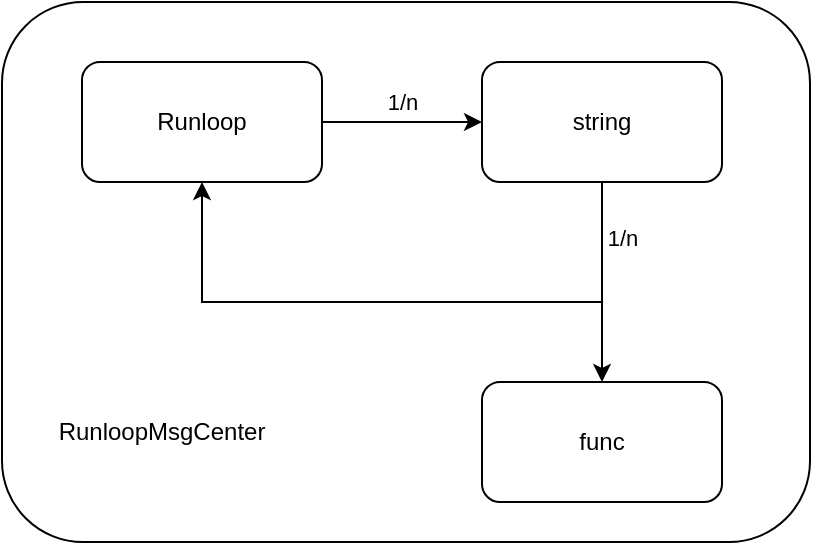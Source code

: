 <mxfile version="20.1.1" type="github">
  <diagram id="fi-OBeDVoVyC95V5E4uT" name="Page-1">
    <mxGraphModel dx="642" dy="294" grid="1" gridSize="10" guides="1" tooltips="1" connect="1" arrows="1" fold="1" page="1" pageScale="1" pageWidth="827" pageHeight="1169" math="0" shadow="0">
      <root>
        <mxCell id="0" />
        <mxCell id="1" parent="0" />
        <mxCell id="0UfKBpmWMLKohGauaPTg-11" value="" style="rounded=1;whiteSpace=wrap;html=1;" vertex="1" parent="1">
          <mxGeometry x="230" y="100" width="404" height="270" as="geometry" />
        </mxCell>
        <mxCell id="0UfKBpmWMLKohGauaPTg-3" value="" style="edgeStyle=orthogonalEdgeStyle;rounded=0;orthogonalLoop=1;jettySize=auto;html=1;" edge="1" parent="1" source="0UfKBpmWMLKohGauaPTg-1" target="0UfKBpmWMLKohGauaPTg-2">
          <mxGeometry relative="1" as="geometry" />
        </mxCell>
        <mxCell id="0UfKBpmWMLKohGauaPTg-10" value="1/n" style="edgeLabel;html=1;align=center;verticalAlign=middle;resizable=0;points=[];" vertex="1" connectable="0" parent="0UfKBpmWMLKohGauaPTg-3">
          <mxGeometry y="-1" relative="1" as="geometry">
            <mxPoint y="-11" as="offset" />
          </mxGeometry>
        </mxCell>
        <mxCell id="0UfKBpmWMLKohGauaPTg-1" value="Runloop" style="rounded=1;whiteSpace=wrap;html=1;" vertex="1" parent="1">
          <mxGeometry x="270" y="130" width="120" height="60" as="geometry" />
        </mxCell>
        <mxCell id="0UfKBpmWMLKohGauaPTg-7" value="" style="edgeStyle=orthogonalEdgeStyle;rounded=0;orthogonalLoop=1;jettySize=auto;html=1;" edge="1" parent="1" source="0UfKBpmWMLKohGauaPTg-2" target="0UfKBpmWMLKohGauaPTg-6">
          <mxGeometry relative="1" as="geometry" />
        </mxCell>
        <mxCell id="0UfKBpmWMLKohGauaPTg-8" style="edgeStyle=orthogonalEdgeStyle;rounded=0;orthogonalLoop=1;jettySize=auto;html=1;entryX=0.5;entryY=1;entryDx=0;entryDy=0;" edge="1" parent="1" source="0UfKBpmWMLKohGauaPTg-2" target="0UfKBpmWMLKohGauaPTg-1">
          <mxGeometry relative="1" as="geometry">
            <Array as="points">
              <mxPoint x="530" y="250" />
              <mxPoint x="330" y="250" />
            </Array>
          </mxGeometry>
        </mxCell>
        <mxCell id="0UfKBpmWMLKohGauaPTg-9" value="1/n" style="edgeLabel;html=1;align=center;verticalAlign=middle;resizable=0;points=[];" vertex="1" connectable="0" parent="0UfKBpmWMLKohGauaPTg-8">
          <mxGeometry x="-0.827" y="1" relative="1" as="geometry">
            <mxPoint x="9" as="offset" />
          </mxGeometry>
        </mxCell>
        <mxCell id="0UfKBpmWMLKohGauaPTg-2" value="string" style="rounded=1;whiteSpace=wrap;html=1;" vertex="1" parent="1">
          <mxGeometry x="470" y="130" width="120" height="60" as="geometry" />
        </mxCell>
        <mxCell id="0UfKBpmWMLKohGauaPTg-6" value="func" style="rounded=1;whiteSpace=wrap;html=1;" vertex="1" parent="1">
          <mxGeometry x="470" y="290" width="120" height="60" as="geometry" />
        </mxCell>
        <mxCell id="0UfKBpmWMLKohGauaPTg-12" value="RunloopMsgCenter" style="text;html=1;strokeColor=none;fillColor=none;align=center;verticalAlign=middle;whiteSpace=wrap;rounded=0;" vertex="1" parent="1">
          <mxGeometry x="280" y="300" width="60" height="30" as="geometry" />
        </mxCell>
      </root>
    </mxGraphModel>
  </diagram>
</mxfile>
